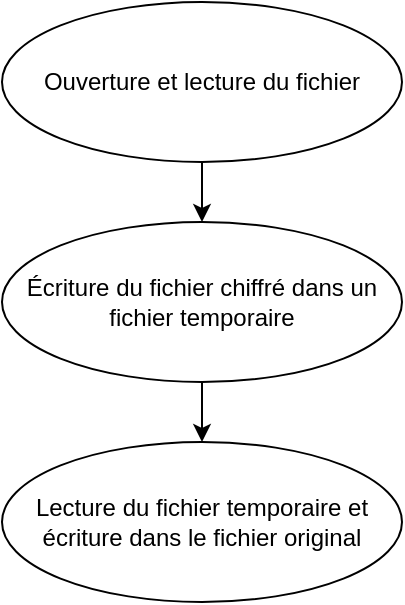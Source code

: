 <mxfile version="24.5.4" type="device">
  <diagram name="Page-1" id="gMH7nCZFFYPsJrvKu031">
    <mxGraphModel dx="1434" dy="754" grid="1" gridSize="10" guides="1" tooltips="1" connect="1" arrows="1" fold="1" page="1" pageScale="1" pageWidth="827" pageHeight="1169" math="0" shadow="0">
      <root>
        <mxCell id="0" />
        <mxCell id="1" parent="0" />
        <mxCell id="57YXxxvV42UXPth9fQ7E-5" style="edgeStyle=orthogonalEdgeStyle;rounded=0;orthogonalLoop=1;jettySize=auto;html=1;entryX=0.5;entryY=0;entryDx=0;entryDy=0;" edge="1" parent="1" source="57YXxxvV42UXPth9fQ7E-1" target="57YXxxvV42UXPth9fQ7E-4">
          <mxGeometry relative="1" as="geometry" />
        </mxCell>
        <mxCell id="57YXxxvV42UXPth9fQ7E-1" value="Ouverture et lecture du fichier" style="ellipse;whiteSpace=wrap;html=1;" vertex="1" parent="1">
          <mxGeometry x="340" y="110" width="200" height="80" as="geometry" />
        </mxCell>
        <mxCell id="57YXxxvV42UXPth9fQ7E-7" style="edgeStyle=orthogonalEdgeStyle;rounded=0;orthogonalLoop=1;jettySize=auto;html=1;entryX=0.5;entryY=0;entryDx=0;entryDy=0;" edge="1" parent="1" source="57YXxxvV42UXPth9fQ7E-4" target="57YXxxvV42UXPth9fQ7E-6">
          <mxGeometry relative="1" as="geometry" />
        </mxCell>
        <mxCell id="57YXxxvV42UXPth9fQ7E-4" value="Écriture du fichier chiffré dans un fichier temporaire" style="ellipse;whiteSpace=wrap;html=1;" vertex="1" parent="1">
          <mxGeometry x="340" y="220" width="200" height="80" as="geometry" />
        </mxCell>
        <mxCell id="57YXxxvV42UXPth9fQ7E-6" value="Lecture du fichier temporaire et écriture dans le fichier original" style="ellipse;whiteSpace=wrap;html=1;" vertex="1" parent="1">
          <mxGeometry x="340" y="330" width="200" height="80" as="geometry" />
        </mxCell>
      </root>
    </mxGraphModel>
  </diagram>
</mxfile>
